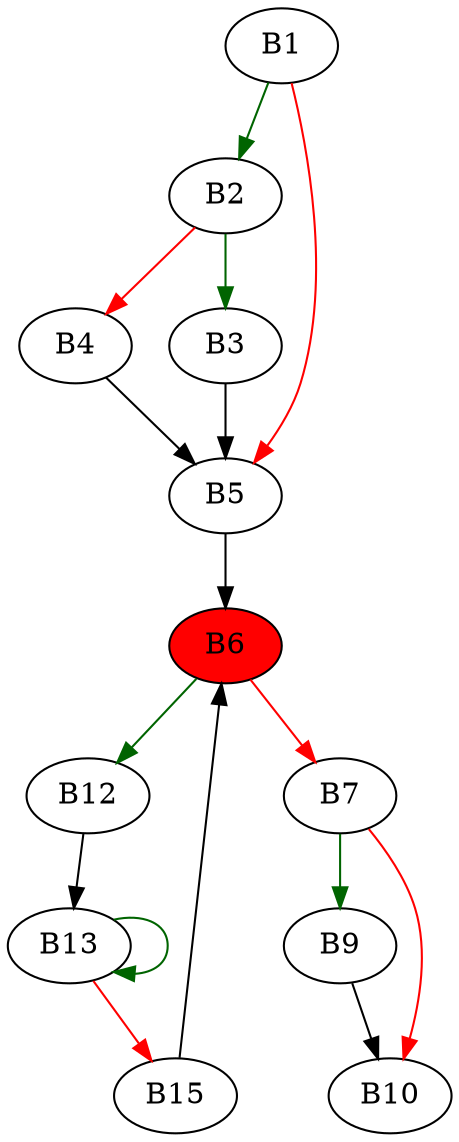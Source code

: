strict digraph f {
	// Node definitions.
	B1 [entry=true];
	B2;
	B3;
	B4;
	B5;
	B6 [
		fillcolor=red
		style=filled
	];
	B12;
	B13;
	B15;
	B7;
	B9;
	B10;

	// Edge definitions.
	B1 -> B2 [
		color=darkgreen
		cond=true
	];
	B1 -> B5 [
		color=red
		cond=false
	];
	B2 -> B3 [
		color=darkgreen
		cond=true
	];
	B2 -> B4 [
		color=red
		cond=false
	];
	B3 -> B5;
	B4 -> B5;
	B5 -> B6;
	B6 -> B12 [
		color=darkgreen
		cond=true
	];
	B6 -> B7 [
		color=red
		cond=false
	];
	B12 -> B13;
	B13 -> B13 [
		color=darkgreen
		cond=true
	];
	B13 -> B15 [
		color=red
		cond=false
	];
	B15 -> B6;
	B7 -> B9 [
		color=darkgreen
		cond=true
	];
	B7 -> B10 [
		color=red
		cond=false
	];
	B9 -> B10;
}